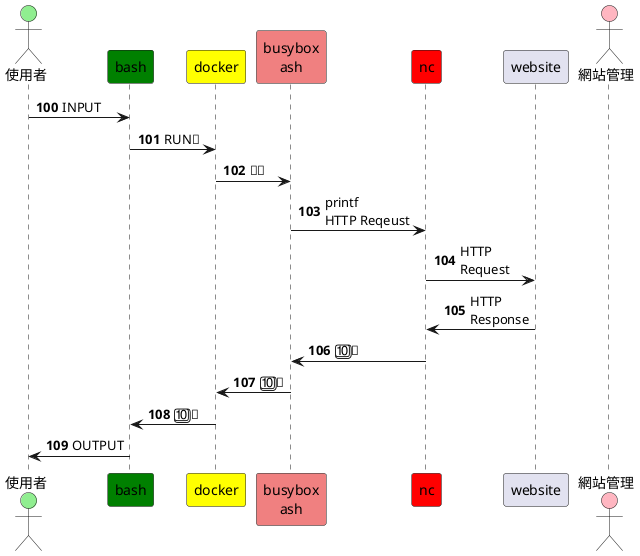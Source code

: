 @startuml
actor "使用者" as User #LightGreen
participant bash #Green
participant docker #Yellow
participant "busybox\nash" as ash #LightCoral
participant nc #Red
participant website
actor "網站管理" as WebOp #LightPink
autonumber 100
User -> bash: INPUT
bash -> docker: RUN🏇
docker -> ash: 🏇🏇
ash -> nc: printf\nHTTP Reqeust
nc -> website: HTTP\nRequest
website -> nc: HTTP\nResponse
nc -> ash: 🔟🔡
ash -> docker: 🔟🔡
docker -> bash: 🔟🔡
bash -> User: OUTPUT
@enduml
